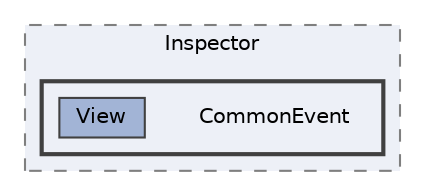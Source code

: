 digraph "C:/Users/むずでょ/Documents/Unity Projects/RMU-1-00-00-Research/Assets/RPGMaker/Codebase/Editor/Inspector/CommonEvent"
{
 // LATEX_PDF_SIZE
  bgcolor="transparent";
  edge [fontname=Helvetica,fontsize=10,labelfontname=Helvetica,labelfontsize=10];
  node [fontname=Helvetica,fontsize=10,shape=box,height=0.2,width=0.4];
  compound=true
  subgraph clusterdir_556927790365328304c22c636a104915 {
    graph [ bgcolor="#edf0f7", pencolor="grey50", label="Inspector", fontname=Helvetica,fontsize=10 style="filled,dashed", URL="dir_556927790365328304c22c636a104915.html",tooltip=""]
  subgraph clusterdir_51b5200bce2fe3600000d3e7fabf3a6a {
    graph [ bgcolor="#edf0f7", pencolor="grey25", label="", fontname=Helvetica,fontsize=10 style="filled,bold", URL="dir_51b5200bce2fe3600000d3e7fabf3a6a.html",tooltip=""]
    dir_51b5200bce2fe3600000d3e7fabf3a6a [shape=plaintext, label="CommonEvent"];
  dir_93024c7adf5f2d3d13b4334c7e8e3823 [label="View", fillcolor="#a2b4d6", color="grey25", style="filled", URL="dir_93024c7adf5f2d3d13b4334c7e8e3823.html",tooltip=""];
  }
  }
}
